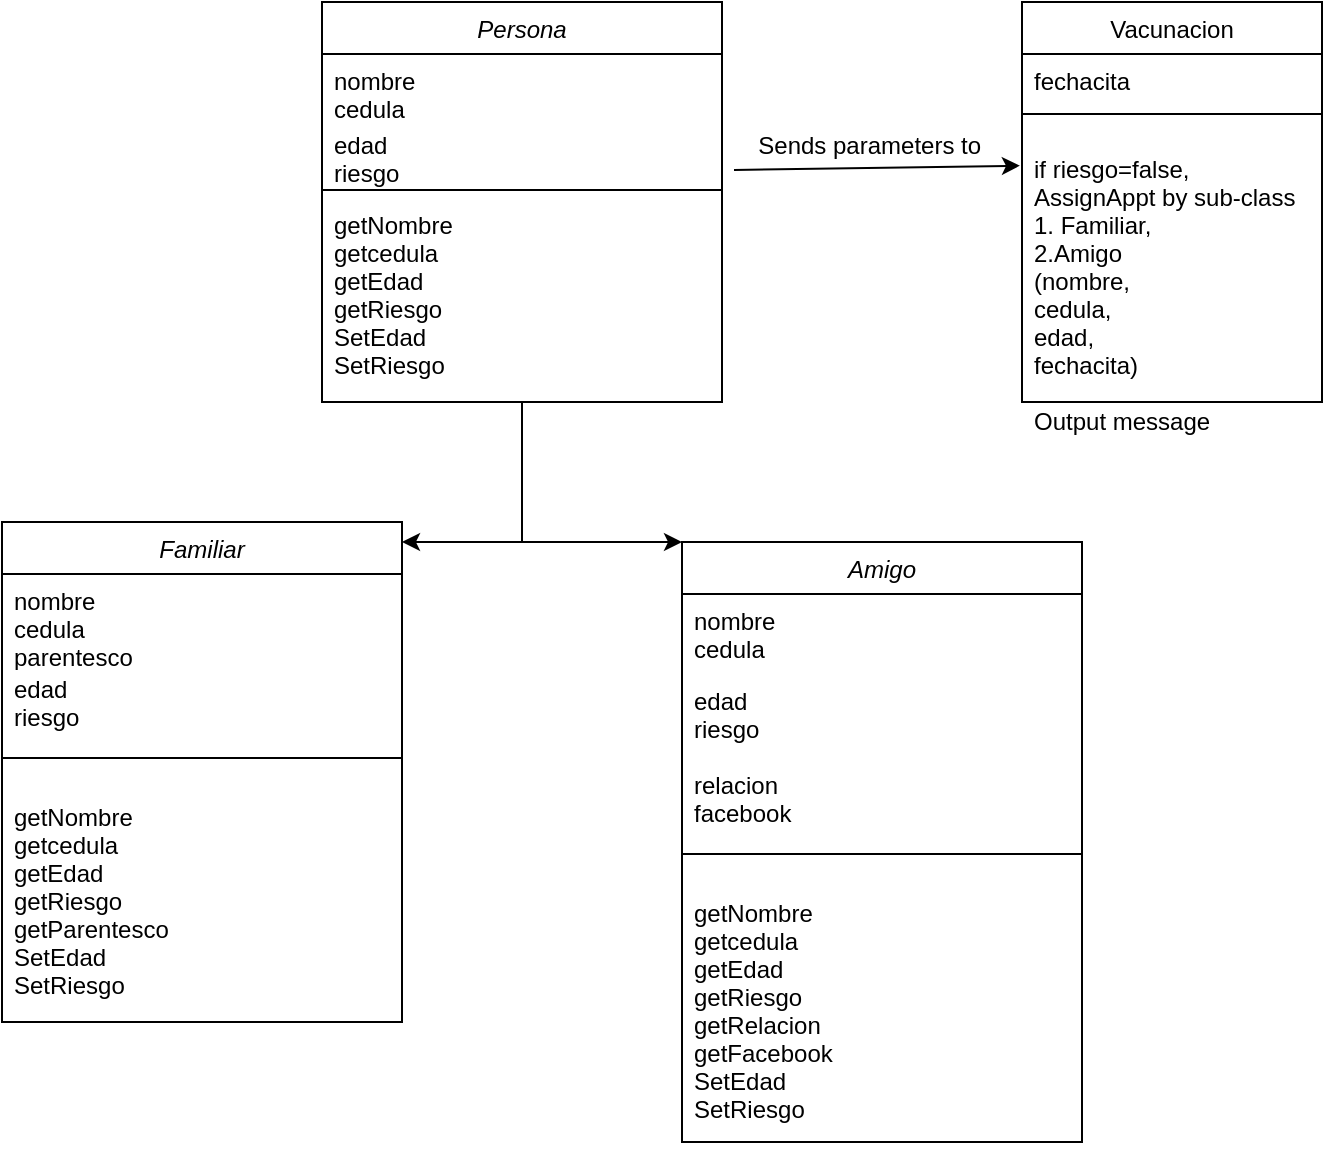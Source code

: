 <mxfile version="14.7.3" type="github">
  <diagram id="C5RBs43oDa-KdzZeNtuy" name="Page-1">
    <mxGraphModel dx="868" dy="482" grid="1" gridSize="10" guides="1" tooltips="1" connect="1" arrows="1" fold="1" page="1" pageScale="1" pageWidth="827" pageHeight="1169" math="0" shadow="0">
      <root>
        <mxCell id="WIyWlLk6GJQsqaUBKTNV-0" />
        <mxCell id="WIyWlLk6GJQsqaUBKTNV-1" parent="WIyWlLk6GJQsqaUBKTNV-0" />
        <mxCell id="zkfFHV4jXpPFQw0GAbJ--0" value="Persona" style="swimlane;fontStyle=2;align=center;verticalAlign=top;childLayout=stackLayout;horizontal=1;startSize=26;horizontalStack=0;resizeParent=1;resizeLast=0;collapsible=1;marginBottom=0;rounded=0;shadow=0;strokeWidth=1;" parent="WIyWlLk6GJQsqaUBKTNV-1" vertex="1">
          <mxGeometry x="300" y="10" width="200" height="200" as="geometry">
            <mxRectangle x="230" y="140" width="160" height="26" as="alternateBounds" />
          </mxGeometry>
        </mxCell>
        <mxCell id="zkfFHV4jXpPFQw0GAbJ--1" value="nombre" style="text;align=left;verticalAlign=top;spacingLeft=4;spacingRight=4;overflow=hidden;rotatable=0;points=[[0,0.5],[1,0.5]];portConstraint=eastwest;" parent="zkfFHV4jXpPFQw0GAbJ--0" vertex="1">
          <mxGeometry y="26" width="200" height="14" as="geometry" />
        </mxCell>
        <mxCell id="zkfFHV4jXpPFQw0GAbJ--2" value="cedula" style="text;align=left;verticalAlign=top;spacingLeft=4;spacingRight=4;overflow=hidden;rotatable=0;points=[[0,0.5],[1,0.5]];portConstraint=eastwest;rounded=0;shadow=0;html=0;" parent="zkfFHV4jXpPFQw0GAbJ--0" vertex="1">
          <mxGeometry y="40" width="200" height="18" as="geometry" />
        </mxCell>
        <mxCell id="zkfFHV4jXpPFQw0GAbJ--3" value="edad&#xa;riesgo" style="text;align=left;verticalAlign=top;spacingLeft=4;spacingRight=4;overflow=hidden;rotatable=0;points=[[0,0.5],[1,0.5]];portConstraint=eastwest;rounded=0;shadow=0;html=0;" parent="zkfFHV4jXpPFQw0GAbJ--0" vertex="1">
          <mxGeometry y="58" width="200" height="32" as="geometry" />
        </mxCell>
        <mxCell id="zkfFHV4jXpPFQw0GAbJ--4" value="" style="line;html=1;strokeWidth=1;align=left;verticalAlign=middle;spacingTop=-1;spacingLeft=3;spacingRight=3;rotatable=0;labelPosition=right;points=[];portConstraint=eastwest;" parent="zkfFHV4jXpPFQw0GAbJ--0" vertex="1">
          <mxGeometry y="90" width="200" height="8" as="geometry" />
        </mxCell>
        <mxCell id="zkfFHV4jXpPFQw0GAbJ--5" value="getNombre&#xa;getcedula&#xa;getEdad&#xa;getRiesgo&#xa;SetEdad&#xa;SetRiesgo" style="text;align=left;verticalAlign=top;spacingLeft=4;spacingRight=4;overflow=hidden;rotatable=0;points=[[0,0.5],[1,0.5]];portConstraint=eastwest;" parent="zkfFHV4jXpPFQw0GAbJ--0" vertex="1">
          <mxGeometry y="98" width="200" height="102" as="geometry" />
        </mxCell>
        <mxCell id="zkfFHV4jXpPFQw0GAbJ--17" value="Vacunacion" style="swimlane;fontStyle=0;align=center;verticalAlign=top;childLayout=stackLayout;horizontal=1;startSize=26;horizontalStack=0;resizeParent=1;resizeLast=0;collapsible=1;marginBottom=0;rounded=0;shadow=0;strokeWidth=1;" parent="WIyWlLk6GJQsqaUBKTNV-1" vertex="1">
          <mxGeometry x="650" y="10" width="150" height="200" as="geometry">
            <mxRectangle x="550" y="140" width="160" height="26" as="alternateBounds" />
          </mxGeometry>
        </mxCell>
        <mxCell id="zkfFHV4jXpPFQw0GAbJ--18" value="fechacita" style="text;align=left;verticalAlign=top;spacingLeft=4;spacingRight=4;overflow=hidden;rotatable=0;points=[[0,0.5],[1,0.5]];portConstraint=eastwest;" parent="zkfFHV4jXpPFQw0GAbJ--17" vertex="1">
          <mxGeometry y="26" width="150" height="26" as="geometry" />
        </mxCell>
        <mxCell id="zkfFHV4jXpPFQw0GAbJ--23" value="" style="line;html=1;strokeWidth=1;align=left;verticalAlign=middle;spacingTop=-1;spacingLeft=3;spacingRight=3;rotatable=0;labelPosition=right;points=[];portConstraint=eastwest;" parent="zkfFHV4jXpPFQw0GAbJ--17" vertex="1">
          <mxGeometry y="52" width="150" height="8" as="geometry" />
        </mxCell>
        <mxCell id="vVf49lZwRTiJY2UBe1VJ-2" value="Familiar" style="swimlane;fontStyle=2;align=center;verticalAlign=top;childLayout=stackLayout;horizontal=1;startSize=26;horizontalStack=0;resizeParent=1;resizeLast=0;collapsible=1;marginBottom=0;rounded=0;shadow=0;strokeWidth=1;" vertex="1" parent="WIyWlLk6GJQsqaUBKTNV-1">
          <mxGeometry x="140" y="270" width="200" height="250" as="geometry">
            <mxRectangle x="230" y="140" width="160" height="26" as="alternateBounds" />
          </mxGeometry>
        </mxCell>
        <mxCell id="vVf49lZwRTiJY2UBe1VJ-3" value="nombre" style="text;align=left;verticalAlign=top;spacingLeft=4;spacingRight=4;overflow=hidden;rotatable=0;points=[[0,0.5],[1,0.5]];portConstraint=eastwest;" vertex="1" parent="vVf49lZwRTiJY2UBe1VJ-2">
          <mxGeometry y="26" width="200" height="14" as="geometry" />
        </mxCell>
        <mxCell id="vVf49lZwRTiJY2UBe1VJ-4" value="cedula&#xa;parentesco" style="text;align=left;verticalAlign=top;spacingLeft=4;spacingRight=4;overflow=hidden;rotatable=0;points=[[0,0.5],[1,0.5]];portConstraint=eastwest;rounded=0;shadow=0;html=0;" vertex="1" parent="vVf49lZwRTiJY2UBe1VJ-2">
          <mxGeometry y="40" width="200" height="30" as="geometry" />
        </mxCell>
        <mxCell id="vVf49lZwRTiJY2UBe1VJ-5" value="edad&#xa;riesgo" style="text;align=left;verticalAlign=top;spacingLeft=4;spacingRight=4;overflow=hidden;rotatable=0;points=[[0,0.5],[1,0.5]];portConstraint=eastwest;rounded=0;shadow=0;html=0;" vertex="1" parent="vVf49lZwRTiJY2UBe1VJ-2">
          <mxGeometry y="70" width="200" height="32" as="geometry" />
        </mxCell>
        <mxCell id="vVf49lZwRTiJY2UBe1VJ-6" value="" style="line;html=1;strokeWidth=1;align=left;verticalAlign=middle;spacingTop=-1;spacingLeft=3;spacingRight=3;rotatable=0;labelPosition=right;points=[];portConstraint=eastwest;" vertex="1" parent="vVf49lZwRTiJY2UBe1VJ-2">
          <mxGeometry y="102" width="200" height="32" as="geometry" />
        </mxCell>
        <mxCell id="vVf49lZwRTiJY2UBe1VJ-7" value="getNombre&#xa;getcedula&#xa;getEdad&#xa;getRiesgo&#xa;getParentesco&#xa;SetEdad&#xa;SetRiesgo" style="text;align=left;verticalAlign=top;spacingLeft=4;spacingRight=4;overflow=hidden;rotatable=0;points=[[0,0.5],[1,0.5]];portConstraint=eastwest;" vertex="1" parent="vVf49lZwRTiJY2UBe1VJ-2">
          <mxGeometry y="134" width="200" height="116" as="geometry" />
        </mxCell>
        <mxCell id="vVf49lZwRTiJY2UBe1VJ-8" value="Amigo" style="swimlane;fontStyle=2;align=center;verticalAlign=top;childLayout=stackLayout;horizontal=1;startSize=26;horizontalStack=0;resizeParent=1;resizeLast=0;collapsible=1;marginBottom=0;rounded=0;shadow=0;strokeWidth=1;" vertex="1" parent="WIyWlLk6GJQsqaUBKTNV-1">
          <mxGeometry x="480" y="280" width="200" height="300" as="geometry">
            <mxRectangle x="230" y="140" width="160" height="26" as="alternateBounds" />
          </mxGeometry>
        </mxCell>
        <mxCell id="vVf49lZwRTiJY2UBe1VJ-9" value="nombre" style="text;align=left;verticalAlign=top;spacingLeft=4;spacingRight=4;overflow=hidden;rotatable=0;points=[[0,0.5],[1,0.5]];portConstraint=eastwest;" vertex="1" parent="vVf49lZwRTiJY2UBe1VJ-8">
          <mxGeometry y="26" width="200" height="14" as="geometry" />
        </mxCell>
        <mxCell id="vVf49lZwRTiJY2UBe1VJ-10" value="cedula" style="text;align=left;verticalAlign=top;spacingLeft=4;spacingRight=4;overflow=hidden;rotatable=0;points=[[0,0.5],[1,0.5]];portConstraint=eastwest;rounded=0;shadow=0;html=0;" vertex="1" parent="vVf49lZwRTiJY2UBe1VJ-8">
          <mxGeometry y="40" width="200" height="26" as="geometry" />
        </mxCell>
        <mxCell id="vVf49lZwRTiJY2UBe1VJ-11" value="edad&#xa;riesgo&#xa;&#xa;relacion&#xa;facebook" style="text;align=left;verticalAlign=top;spacingLeft=4;spacingRight=4;overflow=hidden;rotatable=0;points=[[0,0.5],[1,0.5]];portConstraint=eastwest;rounded=0;shadow=0;html=0;" vertex="1" parent="vVf49lZwRTiJY2UBe1VJ-8">
          <mxGeometry y="66" width="200" height="74" as="geometry" />
        </mxCell>
        <mxCell id="vVf49lZwRTiJY2UBe1VJ-12" value="" style="line;html=1;strokeWidth=1;align=left;verticalAlign=middle;spacingTop=-1;spacingLeft=3;spacingRight=3;rotatable=0;labelPosition=right;points=[];portConstraint=eastwest;" vertex="1" parent="vVf49lZwRTiJY2UBe1VJ-8">
          <mxGeometry y="140" width="200" height="32" as="geometry" />
        </mxCell>
        <mxCell id="vVf49lZwRTiJY2UBe1VJ-13" value="getNombre&#xa;getcedula&#xa;getEdad&#xa;getRiesgo&#xa;getRelacion&#xa;getFacebook&#xa;SetEdad&#xa;SetRiesgo" style="text;align=left;verticalAlign=top;spacingLeft=4;spacingRight=4;overflow=hidden;rotatable=0;points=[[0,0.5],[1,0.5]];portConstraint=eastwest;" vertex="1" parent="vVf49lZwRTiJY2UBe1VJ-8">
          <mxGeometry y="172" width="200" height="128" as="geometry" />
        </mxCell>
        <mxCell id="vVf49lZwRTiJY2UBe1VJ-16" value="" style="endArrow=none;html=1;" edge="1" parent="WIyWlLk6GJQsqaUBKTNV-1" target="zkfFHV4jXpPFQw0GAbJ--5">
          <mxGeometry width="50" height="50" relative="1" as="geometry">
            <mxPoint x="400" y="280" as="sourcePoint" />
            <mxPoint x="440" y="230" as="targetPoint" />
          </mxGeometry>
        </mxCell>
        <mxCell id="vVf49lZwRTiJY2UBe1VJ-19" value="" style="endArrow=classic;html=1;entryX=0;entryY=0;entryDx=0;entryDy=0;" edge="1" parent="WIyWlLk6GJQsqaUBKTNV-1" target="vVf49lZwRTiJY2UBe1VJ-8">
          <mxGeometry width="50" height="50" relative="1" as="geometry">
            <mxPoint x="400" y="280" as="sourcePoint" />
            <mxPoint x="440" y="230" as="targetPoint" />
          </mxGeometry>
        </mxCell>
        <mxCell id="vVf49lZwRTiJY2UBe1VJ-20" value="" style="endArrow=classic;html=1;" edge="1" parent="WIyWlLk6GJQsqaUBKTNV-1">
          <mxGeometry width="50" height="50" relative="1" as="geometry">
            <mxPoint x="400" y="280" as="sourcePoint" />
            <mxPoint x="340" y="280" as="targetPoint" />
          </mxGeometry>
        </mxCell>
        <mxCell id="vVf49lZwRTiJY2UBe1VJ-21" value="" style="endArrow=classic;html=1;entryX=-0.007;entryY=0.079;entryDx=0;entryDy=0;entryPerimeter=0;exitX=1.03;exitY=0.813;exitDx=0;exitDy=0;exitPerimeter=0;" edge="1" parent="WIyWlLk6GJQsqaUBKTNV-1" source="zkfFHV4jXpPFQw0GAbJ--3" target="zkfFHV4jXpPFQw0GAbJ--24">
          <mxGeometry width="50" height="50" relative="1" as="geometry">
            <mxPoint x="500" y="101" as="sourcePoint" />
            <mxPoint x="590" y="60" as="targetPoint" />
          </mxGeometry>
        </mxCell>
        <mxCell id="vVf49lZwRTiJY2UBe1VJ-22" value="Sends parameters to&amp;nbsp;" style="text;html=1;align=center;verticalAlign=middle;resizable=0;points=[];autosize=1;strokeColor=none;" vertex="1" parent="WIyWlLk6GJQsqaUBKTNV-1">
          <mxGeometry x="510" y="72" width="130" height="20" as="geometry" />
        </mxCell>
        <mxCell id="zkfFHV4jXpPFQw0GAbJ--24" value="if riesgo=false, &#xa;AssignAppt by sub-class&#xa;1. Familiar, &#xa;2.Amigo &#xa;(nombre, &#xa;cedula,&#xa;edad,&#xa;fechacita)&#xa;&#xa;Output message" style="text;align=left;verticalAlign=top;spacingLeft=4;spacingRight=4;overflow=hidden;rotatable=0;points=[[0,0.5],[1,0.5]];portConstraint=eastwest;" parent="WIyWlLk6GJQsqaUBKTNV-1" vertex="1">
          <mxGeometry x="650" y="80" width="150" height="150" as="geometry" />
        </mxCell>
      </root>
    </mxGraphModel>
  </diagram>
</mxfile>
